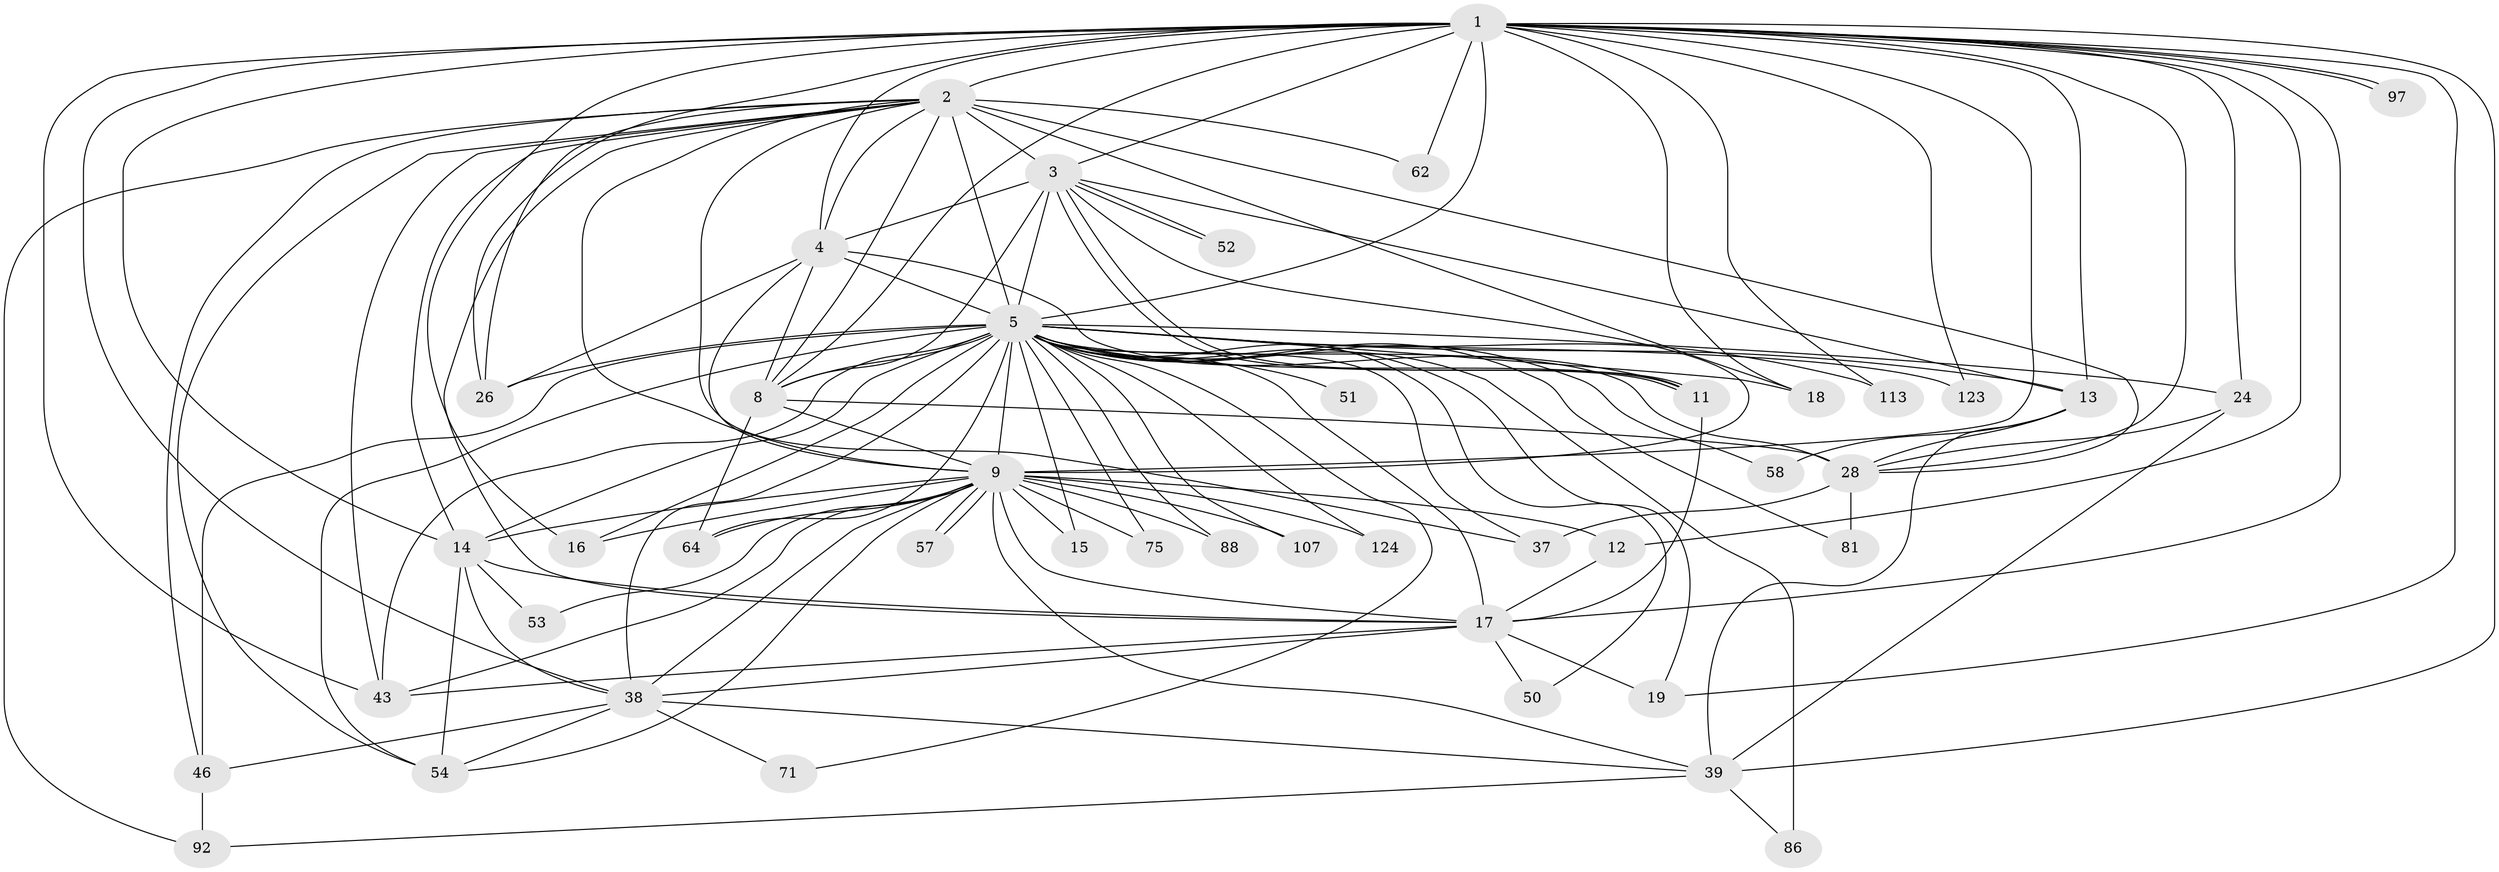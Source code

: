 // original degree distribution, {32: 0.006756756756756757, 30: 0.006756756756756757, 15: 0.006756756756756757, 11: 0.006756756756756757, 27: 0.006756756756756757, 26: 0.006756756756756757, 29: 0.006756756756756757, 13: 0.006756756756756757, 33: 0.006756756756756757, 24: 0.006756756756756757, 5: 0.06756756756756757, 3: 0.22297297297297297, 7: 0.013513513513513514, 4: 0.10810810810810811, 2: 0.49324324324324326, 8: 0.006756756756756757, 6: 0.013513513513513514, 9: 0.006756756756756757}
// Generated by graph-tools (version 1.1) at 2025/17/03/04/25 18:17:34]
// undirected, 44 vertices, 129 edges
graph export_dot {
graph [start="1"]
  node [color=gray90,style=filled];
  1 [super="+27"];
  2 [super="+29+41+23"];
  3;
  4;
  5 [super="+10+83+99+7+141+121+22+74+6+80+30+73"];
  8;
  9;
  11 [super="+76"];
  12;
  13 [super="+21+87"];
  14 [super="+25+45"];
  15;
  16 [super="+60"];
  17 [super="+147+109+33+20"];
  18;
  19 [super="+69"];
  24 [super="+55"];
  26 [super="+85"];
  28 [super="+65+31"];
  37;
  38 [super="+118+44+84+112+101+42"];
  39 [super="+48"];
  43 [super="+145+89+47"];
  46 [super="+106+98"];
  50;
  51;
  52;
  53 [super="+136"];
  54 [super="+91"];
  57;
  58;
  62;
  64 [super="+144"];
  71;
  75;
  81;
  86;
  88;
  92;
  97;
  107;
  113;
  123;
  124;
  1 -- 2 [weight=2];
  1 -- 3;
  1 -- 4;
  1 -- 5 [weight=7];
  1 -- 8;
  1 -- 9;
  1 -- 12;
  1 -- 18;
  1 -- 19 [weight=2];
  1 -- 24;
  1 -- 26;
  1 -- 38 [weight=2];
  1 -- 39;
  1 -- 62;
  1 -- 97;
  1 -- 97;
  1 -- 113;
  1 -- 123;
  1 -- 43 [weight=2];
  1 -- 14;
  1 -- 28;
  1 -- 17 [weight=2];
  1 -- 13;
  1 -- 16;
  2 -- 3;
  2 -- 4;
  2 -- 5 [weight=12];
  2 -- 8;
  2 -- 9;
  2 -- 14 [weight=2];
  2 -- 17 [weight=4];
  2 -- 26;
  2 -- 28;
  2 -- 37;
  2 -- 43;
  2 -- 62;
  2 -- 92;
  2 -- 54;
  2 -- 46;
  2 -- 18;
  3 -- 4;
  3 -- 5 [weight=5];
  3 -- 8;
  3 -- 9;
  3 -- 11;
  3 -- 11;
  3 -- 13;
  3 -- 52;
  3 -- 52;
  4 -- 5 [weight=4];
  4 -- 8;
  4 -- 9;
  4 -- 11;
  4 -- 26;
  5 -- 8 [weight=6];
  5 -- 9 [weight=9];
  5 -- 15;
  5 -- 16 [weight=3];
  5 -- 17 [weight=4];
  5 -- 81;
  5 -- 64;
  5 -- 71;
  5 -- 19;
  5 -- 86 [weight=4];
  5 -- 24;
  5 -- 88;
  5 -- 37;
  5 -- 46;
  5 -- 50;
  5 -- 51 [weight=2];
  5 -- 38 [weight=9];
  5 -- 43 [weight=2];
  5 -- 11 [weight=3];
  5 -- 75;
  5 -- 14 [weight=3];
  5 -- 113;
  5 -- 54;
  5 -- 58;
  5 -- 123;
  5 -- 124;
  5 -- 13 [weight=2];
  5 -- 18;
  5 -- 26;
  5 -- 28 [weight=3];
  5 -- 107;
  8 -- 9;
  8 -- 28;
  8 -- 64;
  9 -- 12;
  9 -- 15;
  9 -- 16;
  9 -- 38;
  9 -- 39;
  9 -- 43;
  9 -- 53 [weight=2];
  9 -- 54;
  9 -- 57;
  9 -- 57;
  9 -- 75;
  9 -- 88;
  9 -- 107;
  9 -- 124;
  9 -- 64;
  9 -- 14;
  9 -- 17 [weight=2];
  11 -- 17;
  12 -- 17;
  13 -- 58;
  13 -- 28;
  13 -- 39;
  14 -- 54;
  14 -- 53;
  14 -- 38 [weight=2];
  14 -- 17;
  17 -- 38;
  17 -- 43;
  17 -- 50;
  17 -- 19;
  24 -- 28;
  24 -- 39;
  28 -- 81;
  28 -- 37;
  38 -- 71;
  38 -- 54;
  38 -- 46;
  38 -- 39;
  39 -- 86;
  39 -- 92;
  46 -- 92;
}
